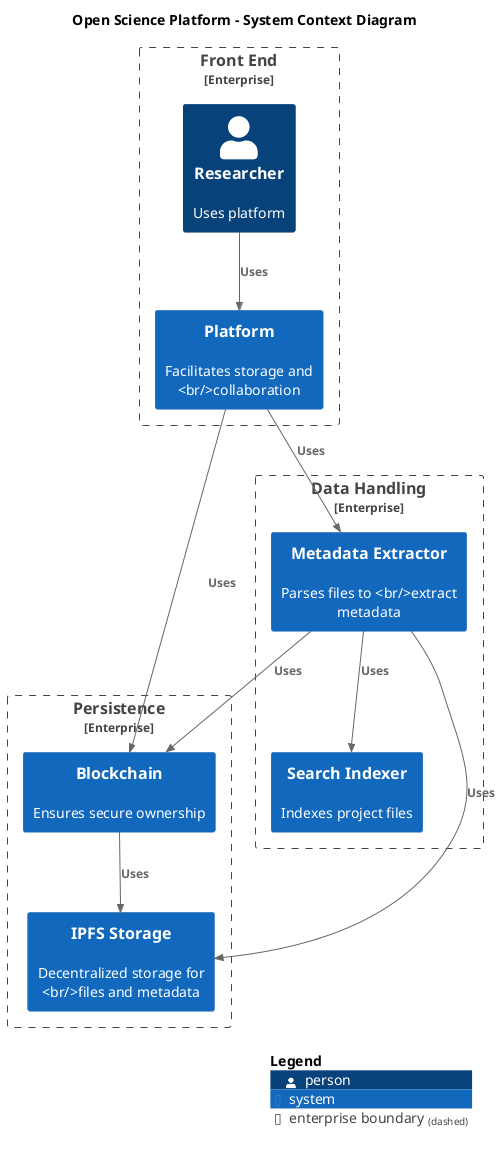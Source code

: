 @startuml
!include <C4/C4_Container>

    title Open Science Platform - System Context Diagram

    Enterprise_Boundary(b0, "Front End"){
    Person(researcher, "Researcher", "Uses platform")
    System(open_science_platform, "Platform", "Facilitates storage and <br/>collaboration")
}
    

    Enterprise_Boundary(b1, "Data Handling"){
    System(json_extractor, "Metadata Extractor", "Parses files to <br/>extract metadata")
    System(indexer, "Search Indexer", "Indexes project files")
 }


    Enterprise_Boundary(b2, "Persistence"){

    System(blockchain, "Blockchain", "Ensures secure ownership")
    System(IPFS, "IPFS Storage", "Decentralized storage for <br/>files and metadata")
}

      Rel(researcher, open_science_platform, "Uses")
      Rel(open_science_platform, blockchain, "Uses")
      Rel(json_extractor, indexer, "Uses")
      Rel(open_science_platform, json_extractor, "Uses")
      Rel(json_extractor, IPFS, "Uses")
      Rel(blockchain, IPFS, "Uses")
      Rel(json_extractor, blockchain, "Uses")

SHOW_LEGEND()


@enduml
